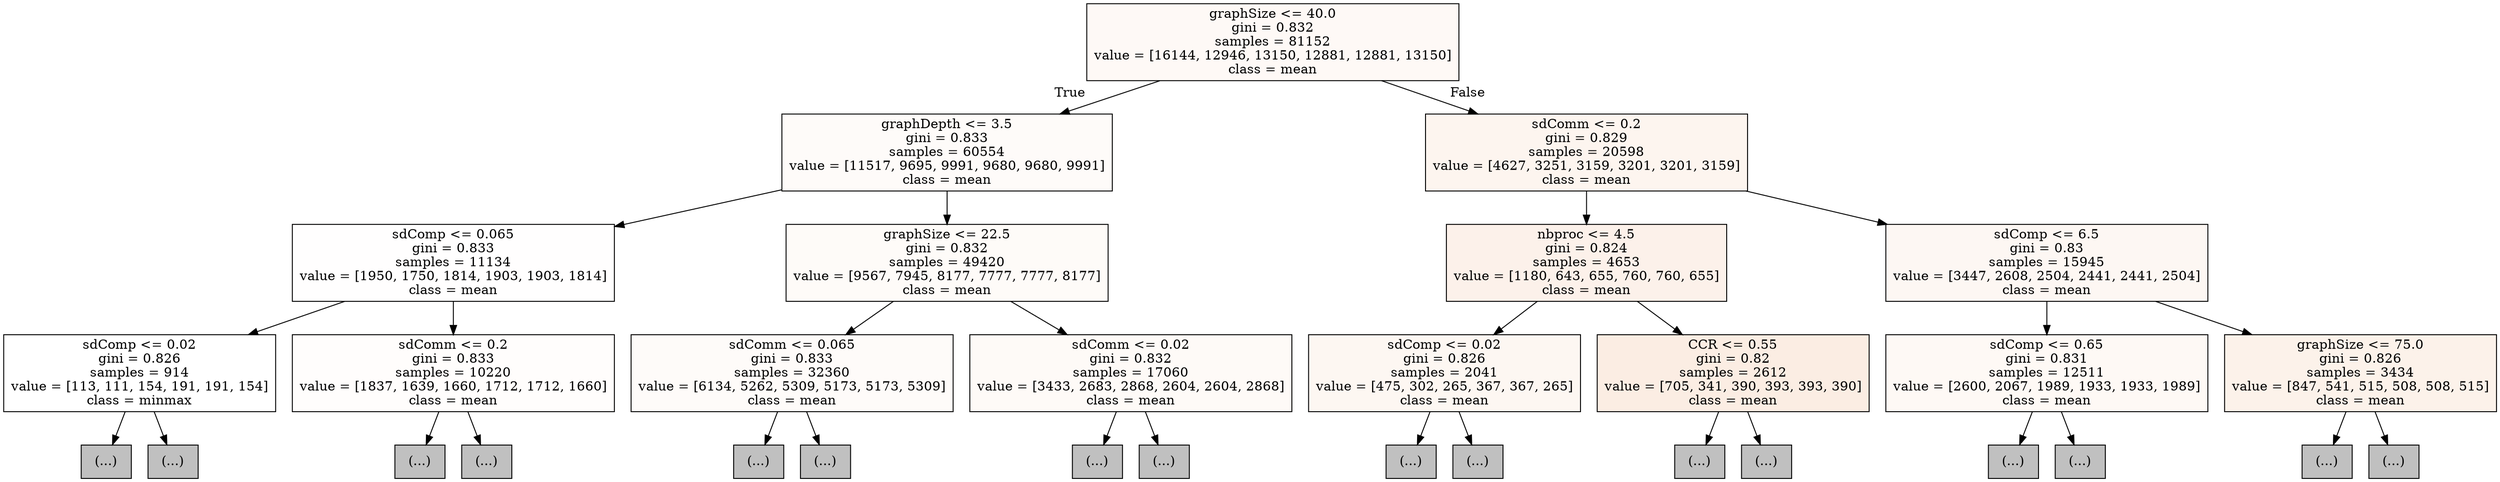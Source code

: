 digraph Tree {
node [shape=box, style="filled", color="black"] ;
0 [label="graphSize <= 40.0\ngini = 0.832\nsamples = 81152\nvalue = [16144, 12946, 13150, 12881, 12881, 13150]\nclass = mean", fillcolor="#fef9f6"] ;
1 [label="graphDepth <= 3.5\ngini = 0.833\nsamples = 60554\nvalue = [11517, 9695, 9991, 9680, 9680, 9991]\nclass = mean", fillcolor="#fefbf9"] ;
0 -> 1 [labeldistance=2.5, labelangle=45, headlabel="True"] ;
2 [label="sdComp <= 0.065\ngini = 0.833\nsamples = 11134\nvalue = [1950, 1750, 1814, 1903, 1903, 1814]\nclass = mean", fillcolor="#fffefe"] ;
1 -> 2 ;
3 [label="sdComp <= 0.02\ngini = 0.826\nsamples = 914\nvalue = [113, 111, 154, 191, 191, 154]\nclass = minmax", fillcolor="#ffffff"] ;
2 -> 3 ;
4 [label="(...)", fillcolor="#C0C0C0"] ;
3 -> 4 ;
15 [label="(...)", fillcolor="#C0C0C0"] ;
3 -> 15 ;
26 [label="sdComm <= 0.2\ngini = 0.833\nsamples = 10220\nvalue = [1837, 1639, 1660, 1712, 1712, 1660]\nclass = mean", fillcolor="#fffdfc"] ;
2 -> 26 ;
27 [label="(...)", fillcolor="#C0C0C0"] ;
26 -> 27 ;
50 [label="(...)", fillcolor="#C0C0C0"] ;
26 -> 50 ;
109 [label="graphSize <= 22.5\ngini = 0.832\nsamples = 49420\nvalue = [9567, 7945, 8177, 7777, 7777, 8177]\nclass = mean", fillcolor="#fefbf8"] ;
1 -> 109 ;
110 [label="sdComm <= 0.065\ngini = 0.833\nsamples = 32360\nvalue = [6134, 5262, 5309, 5173, 5173, 5309]\nclass = mean", fillcolor="#fefbf9"] ;
109 -> 110 ;
111 [label="(...)", fillcolor="#C0C0C0"] ;
110 -> 111 ;
134 [label="(...)", fillcolor="#C0C0C0"] ;
110 -> 134 ;
217 [label="sdComm <= 0.02\ngini = 0.832\nsamples = 17060\nvalue = [3433, 2683, 2868, 2604, 2604, 2868]\nclass = mean", fillcolor="#fefaf7"] ;
109 -> 217 ;
218 [label="(...)", fillcolor="#C0C0C0"] ;
217 -> 218 ;
241 [label="(...)", fillcolor="#C0C0C0"] ;
217 -> 241 ;
432 [label="sdComm <= 0.2\ngini = 0.829\nsamples = 20598\nvalue = [4627, 3251, 3159, 3201, 3201, 3159]\nclass = mean", fillcolor="#fdf5ef"] ;
0 -> 432 [labeldistance=2.5, labelangle=-45, headlabel="False"] ;
433 [label="nbproc <= 4.5\ngini = 0.824\nsamples = 4653\nvalue = [1180, 643, 655, 760, 760, 655]\nclass = mean", fillcolor="#fcf1ea"] ;
432 -> 433 ;
434 [label="sdComp <= 0.02\ngini = 0.826\nsamples = 2041\nvalue = [475, 302, 265, 367, 367, 265]\nclass = mean", fillcolor="#fdf7f2"] ;
433 -> 434 ;
435 [label="(...)", fillcolor="#C0C0C0"] ;
434 -> 435 ;
458 [label="(...)", fillcolor="#C0C0C0"] ;
434 -> 458 ;
529 [label="CCR <= 0.55\ngini = 0.82\nsamples = 2612\nvalue = [705, 341, 390, 393, 393, 390]\nclass = mean", fillcolor="#fbede3"] ;
433 -> 529 ;
530 [label="(...)", fillcolor="#C0C0C0"] ;
529 -> 530 ;
601 [label="(...)", fillcolor="#C0C0C0"] ;
529 -> 601 ;
624 [label="sdComp <= 6.5\ngini = 0.83\nsamples = 15945\nvalue = [3447, 2608, 2504, 2441, 2441, 2504]\nclass = mean", fillcolor="#fdf7f3"] ;
432 -> 624 ;
625 [label="sdComp <= 0.65\ngini = 0.831\nsamples = 12511\nvalue = [2600, 2067, 1989, 1933, 1933, 1989]\nclass = mean", fillcolor="#fef9f5"] ;
624 -> 625 ;
626 [label="(...)", fillcolor="#C0C0C0"] ;
625 -> 626 ;
689 [label="(...)", fillcolor="#C0C0C0"] ;
625 -> 689 ;
816 [label="graphSize <= 75.0\ngini = 0.826\nsamples = 3434\nvalue = [847, 541, 515, 508, 508, 515]\nclass = mean", fillcolor="#fcf2ea"] ;
624 -> 816 ;
817 [label="(...)", fillcolor="#C0C0C0"] ;
816 -> 817 ;
840 [label="(...)", fillcolor="#C0C0C0"] ;
816 -> 840 ;
}